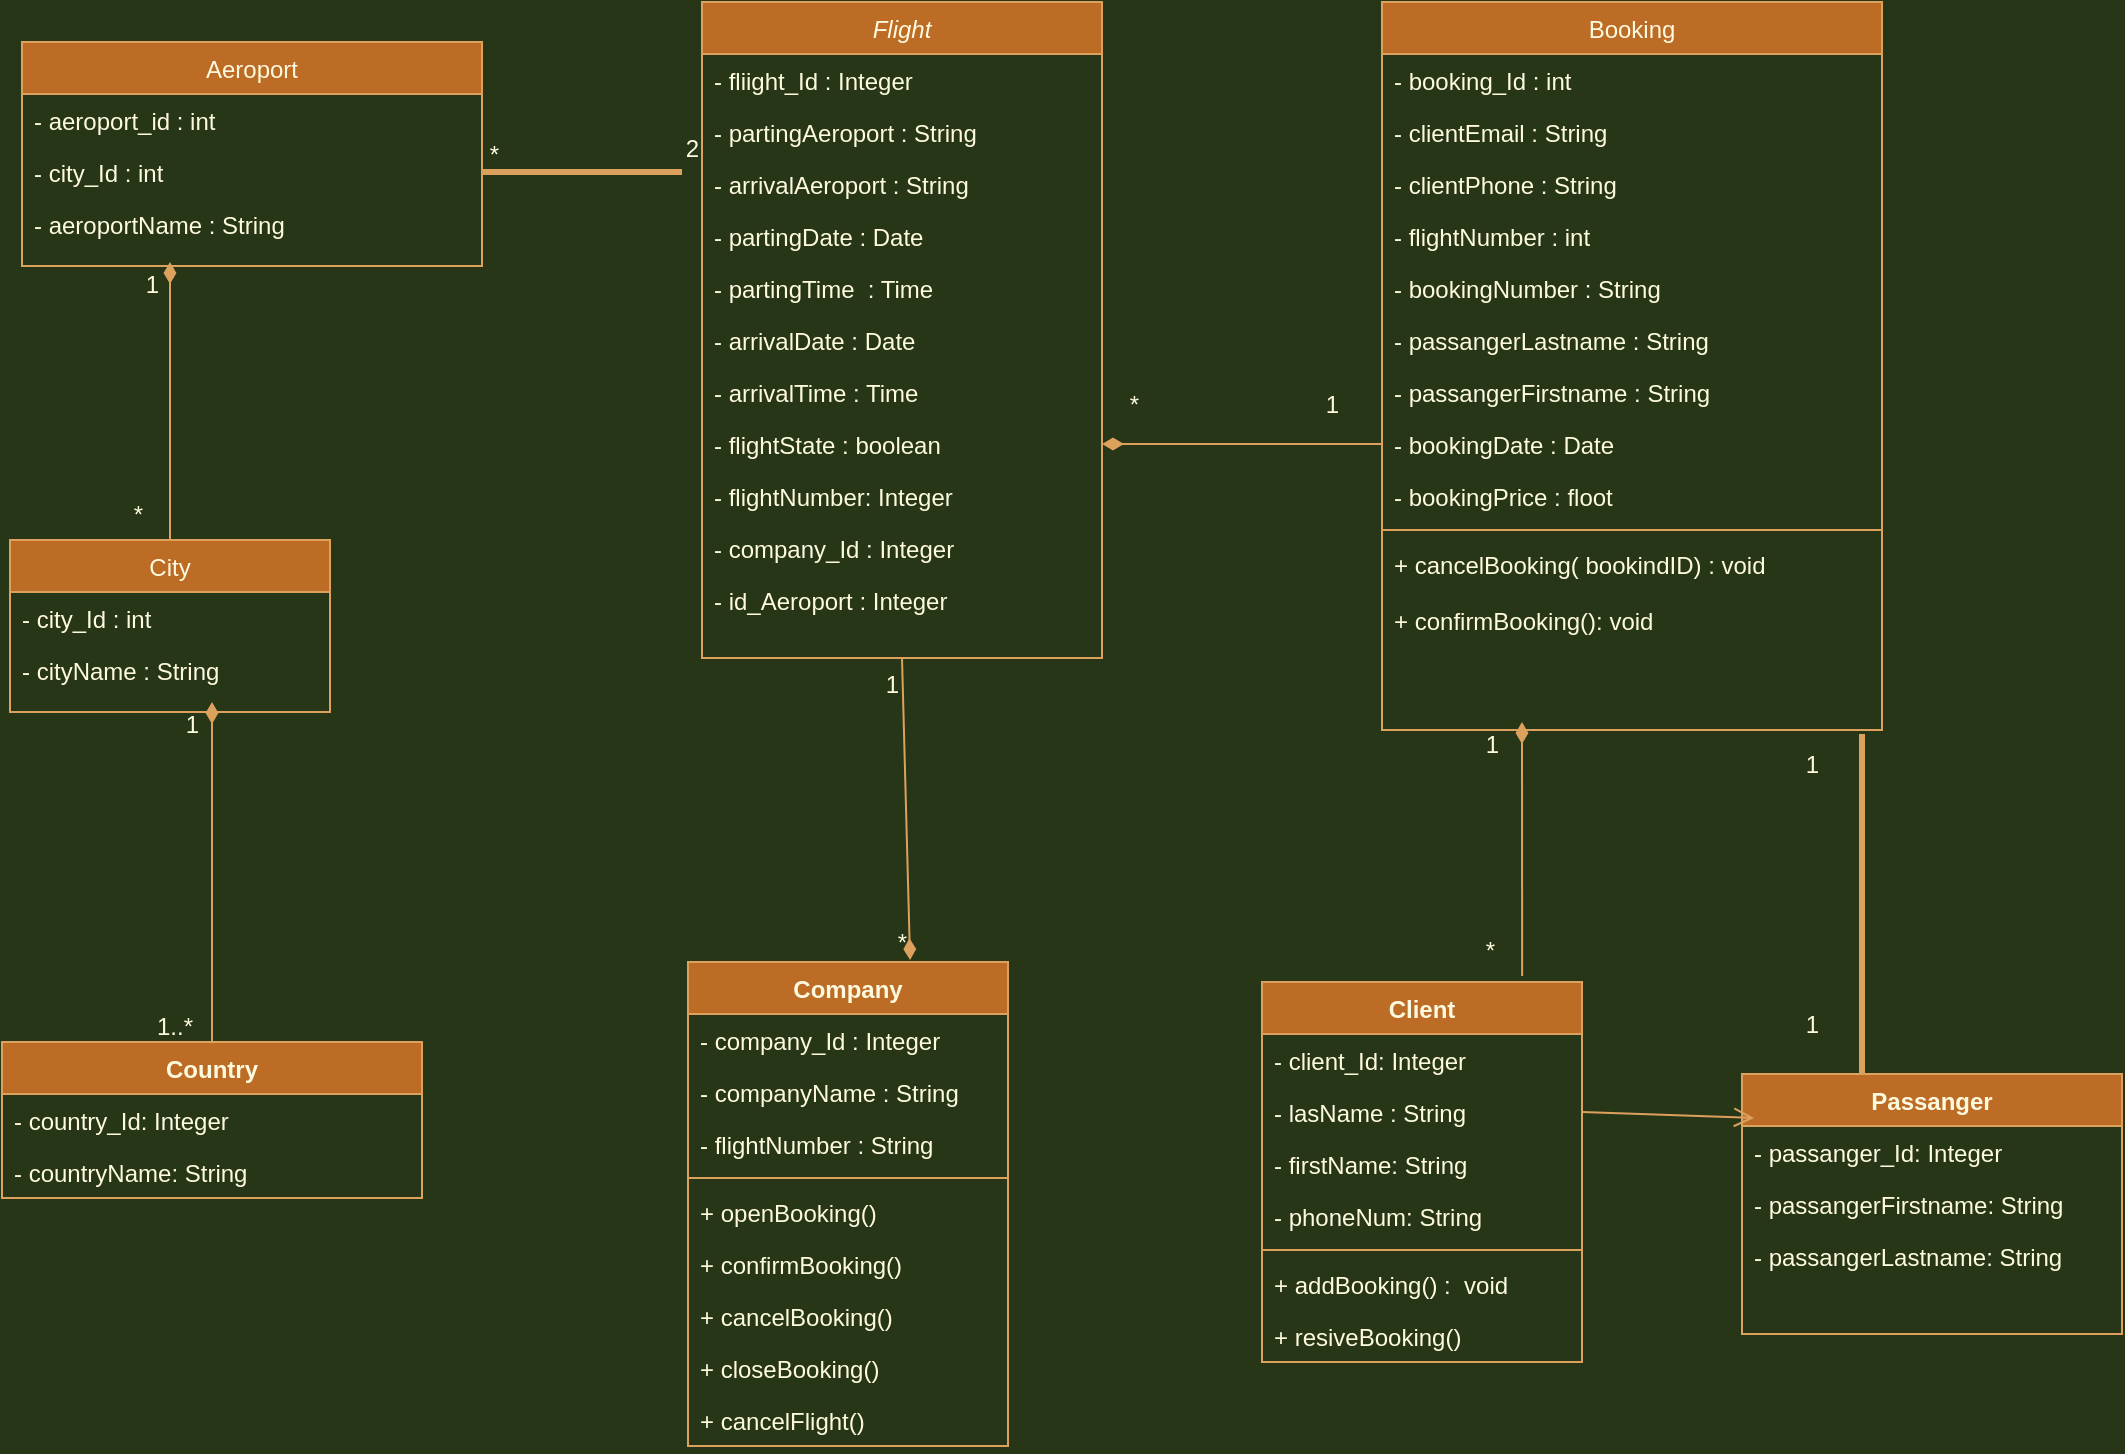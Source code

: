 <mxfile version="20.3.0" type="device"><diagram id="C5RBs43oDa-KdzZeNtuy" name="Page-1"><mxGraphModel dx="1186" dy="672" grid="1" gridSize="10" guides="1" tooltips="1" connect="1" arrows="1" fold="1" page="1" pageScale="1" pageWidth="827" pageHeight="1169" background="#283618" math="0" shadow="0"><root><mxCell id="WIyWlLk6GJQsqaUBKTNV-0"/><mxCell id="WIyWlLk6GJQsqaUBKTNV-1" parent="WIyWlLk6GJQsqaUBKTNV-0"/><mxCell id="zkfFHV4jXpPFQw0GAbJ--0" value="Flight" style="swimlane;fontStyle=2;align=center;verticalAlign=top;childLayout=stackLayout;horizontal=1;startSize=26;horizontalStack=0;resizeParent=1;resizeLast=0;collapsible=1;marginBottom=0;rounded=0;shadow=0;strokeWidth=1;fillColor=#BC6C25;strokeColor=#DDA15E;fontColor=#FEFAE0;" parent="WIyWlLk6GJQsqaUBKTNV-1" vertex="1"><mxGeometry x="370" y="50" width="200" height="328" as="geometry"><mxRectangle x="220" y="120" width="160" height="26" as="alternateBounds"/></mxGeometry></mxCell><mxCell id="zkfFHV4jXpPFQw0GAbJ--1" value="- fliight_Id : Integer" style="text;align=left;verticalAlign=top;spacingLeft=4;spacingRight=4;overflow=hidden;rotatable=0;points=[[0,0.5],[1,0.5]];portConstraint=eastwest;fontColor=#FEFAE0;" parent="zkfFHV4jXpPFQw0GAbJ--0" vertex="1"><mxGeometry y="26" width="200" height="26" as="geometry"/></mxCell><mxCell id="zkfFHV4jXpPFQw0GAbJ--2" value="- partingAeroport : String" style="text;align=left;verticalAlign=top;spacingLeft=4;spacingRight=4;overflow=hidden;rotatable=0;points=[[0,0.5],[1,0.5]];portConstraint=eastwest;rounded=0;shadow=0;html=0;fontColor=#FEFAE0;" parent="zkfFHV4jXpPFQw0GAbJ--0" vertex="1"><mxGeometry y="52" width="200" height="26" as="geometry"/></mxCell><mxCell id="zkfFHV4jXpPFQw0GAbJ--3" value="- arrivalAeroport : String" style="text;align=left;verticalAlign=top;spacingLeft=4;spacingRight=4;overflow=hidden;rotatable=0;points=[[0,0.5],[1,0.5]];portConstraint=eastwest;rounded=0;shadow=0;html=0;fontColor=#FEFAE0;" parent="zkfFHV4jXpPFQw0GAbJ--0" vertex="1"><mxGeometry y="78" width="200" height="26" as="geometry"/></mxCell><mxCell id="5eRUv74jiz7rwOZdUPDv-50" value="- partingDate : Date" style="text;align=left;verticalAlign=top;spacingLeft=4;spacingRight=4;overflow=hidden;rotatable=0;points=[[0,0.5],[1,0.5]];portConstraint=eastwest;rounded=0;shadow=0;html=0;fontColor=#FEFAE0;" parent="zkfFHV4jXpPFQw0GAbJ--0" vertex="1"><mxGeometry y="104" width="200" height="26" as="geometry"/></mxCell><mxCell id="5eRUv74jiz7rwOZdUPDv-49" value="- partingTime  : Time" style="text;align=left;verticalAlign=top;spacingLeft=4;spacingRight=4;overflow=hidden;rotatable=0;points=[[0,0.5],[1,0.5]];portConstraint=eastwest;rounded=0;shadow=0;html=0;fontColor=#FEFAE0;" parent="zkfFHV4jXpPFQw0GAbJ--0" vertex="1"><mxGeometry y="130" width="200" height="26" as="geometry"/></mxCell><mxCell id="5eRUv74jiz7rwOZdUPDv-48" value="- arrivalDate : Date" style="text;align=left;verticalAlign=top;spacingLeft=4;spacingRight=4;overflow=hidden;rotatable=0;points=[[0,0.5],[1,0.5]];portConstraint=eastwest;rounded=0;shadow=0;html=0;fontColor=#FEFAE0;" parent="zkfFHV4jXpPFQw0GAbJ--0" vertex="1"><mxGeometry y="156" width="200" height="26" as="geometry"/></mxCell><mxCell id="5eRUv74jiz7rwOZdUPDv-47" value="- arrivalTime : Time" style="text;align=left;verticalAlign=top;spacingLeft=4;spacingRight=4;overflow=hidden;rotatable=0;points=[[0,0.5],[1,0.5]];portConstraint=eastwest;rounded=0;shadow=0;html=0;fontColor=#FEFAE0;" parent="zkfFHV4jXpPFQw0GAbJ--0" vertex="1"><mxGeometry y="182" width="200" height="26" as="geometry"/></mxCell><mxCell id="5eRUv74jiz7rwOZdUPDv-46" value="- flightState : boolean" style="text;align=left;verticalAlign=top;spacingLeft=4;spacingRight=4;overflow=hidden;rotatable=0;points=[[0,0.5],[1,0.5]];portConstraint=eastwest;rounded=0;shadow=0;html=0;fontColor=#FEFAE0;" parent="zkfFHV4jXpPFQw0GAbJ--0" vertex="1"><mxGeometry y="208" width="200" height="26" as="geometry"/></mxCell><mxCell id="5eRUv74jiz7rwOZdUPDv-45" value="- flightNumber: Integer" style="text;align=left;verticalAlign=top;spacingLeft=4;spacingRight=4;overflow=hidden;rotatable=0;points=[[0,0.5],[1,0.5]];portConstraint=eastwest;rounded=0;shadow=0;html=0;fontColor=#FEFAE0;" parent="zkfFHV4jXpPFQw0GAbJ--0" vertex="1"><mxGeometry y="234" width="200" height="26" as="geometry"/></mxCell><mxCell id="5eRUv74jiz7rwOZdUPDv-53" value="- company_Id : Integer" style="text;align=left;verticalAlign=top;spacingLeft=4;spacingRight=4;overflow=hidden;rotatable=0;points=[[0,0.5],[1,0.5]];portConstraint=eastwest;rounded=0;shadow=0;html=0;fontColor=#FEFAE0;" parent="zkfFHV4jXpPFQw0GAbJ--0" vertex="1"><mxGeometry y="260" width="200" height="26" as="geometry"/></mxCell><mxCell id="5eRUv74jiz7rwOZdUPDv-52" value="- id_Aeroport : Integer" style="text;align=left;verticalAlign=top;spacingLeft=4;spacingRight=4;overflow=hidden;rotatable=0;points=[[0,0.5],[1,0.5]];portConstraint=eastwest;rounded=0;shadow=0;html=0;fontColor=#FEFAE0;" parent="zkfFHV4jXpPFQw0GAbJ--0" vertex="1"><mxGeometry y="286" width="200" height="26" as="geometry"/></mxCell><mxCell id="zkfFHV4jXpPFQw0GAbJ--6" value="City&#10;" style="swimlane;fontStyle=0;align=center;verticalAlign=top;childLayout=stackLayout;horizontal=1;startSize=26;horizontalStack=0;resizeParent=1;resizeLast=0;collapsible=1;marginBottom=0;rounded=0;shadow=0;strokeWidth=1;fillColor=#BC6C25;strokeColor=#DDA15E;fontColor=#FEFAE0;" parent="WIyWlLk6GJQsqaUBKTNV-1" vertex="1"><mxGeometry x="24" y="319" width="160" height="86" as="geometry"><mxRectangle x="130" y="380" width="160" height="26" as="alternateBounds"/></mxGeometry></mxCell><mxCell id="zkfFHV4jXpPFQw0GAbJ--7" value="- city_Id : int" style="text;align=left;verticalAlign=top;spacingLeft=4;spacingRight=4;overflow=hidden;rotatable=0;points=[[0,0.5],[1,0.5]];portConstraint=eastwest;fontColor=#FEFAE0;" parent="zkfFHV4jXpPFQw0GAbJ--6" vertex="1"><mxGeometry y="26" width="160" height="26" as="geometry"/></mxCell><mxCell id="zkfFHV4jXpPFQw0GAbJ--8" value="- cityName : String" style="text;align=left;verticalAlign=top;spacingLeft=4;spacingRight=4;overflow=hidden;rotatable=0;points=[[0,0.5],[1,0.5]];portConstraint=eastwest;rounded=0;shadow=0;html=0;fontColor=#FEFAE0;" parent="zkfFHV4jXpPFQw0GAbJ--6" vertex="1"><mxGeometry y="52" width="160" height="26" as="geometry"/></mxCell><mxCell id="zkfFHV4jXpPFQw0GAbJ--17" value="Booking" style="swimlane;fontStyle=0;align=center;verticalAlign=top;childLayout=stackLayout;horizontal=1;startSize=26;horizontalStack=0;resizeParent=1;resizeLast=0;collapsible=1;marginBottom=0;rounded=0;shadow=0;strokeWidth=1;fillColor=#BC6C25;strokeColor=#DDA15E;fontColor=#FEFAE0;" parent="WIyWlLk6GJQsqaUBKTNV-1" vertex="1"><mxGeometry x="710" y="50" width="250" height="364" as="geometry"><mxRectangle x="550" y="140" width="160" height="26" as="alternateBounds"/></mxGeometry></mxCell><mxCell id="zkfFHV4jXpPFQw0GAbJ--18" value="- booking_Id : int" style="text;align=left;verticalAlign=top;spacingLeft=4;spacingRight=4;overflow=hidden;rotatable=0;points=[[0,0.5],[1,0.5]];portConstraint=eastwest;fontColor=#FEFAE0;" parent="zkfFHV4jXpPFQw0GAbJ--17" vertex="1"><mxGeometry y="26" width="250" height="26" as="geometry"/></mxCell><mxCell id="zkfFHV4jXpPFQw0GAbJ--20" value="- clientEmail : String" style="text;align=left;verticalAlign=top;spacingLeft=4;spacingRight=4;overflow=hidden;rotatable=0;points=[[0,0.5],[1,0.5]];portConstraint=eastwest;rounded=0;shadow=0;html=0;fontColor=#FEFAE0;" parent="zkfFHV4jXpPFQw0GAbJ--17" vertex="1"><mxGeometry y="52" width="250" height="26" as="geometry"/></mxCell><mxCell id="zkfFHV4jXpPFQw0GAbJ--21" value="- clientPhone : String" style="text;align=left;verticalAlign=top;spacingLeft=4;spacingRight=4;overflow=hidden;rotatable=0;points=[[0,0.5],[1,0.5]];portConstraint=eastwest;rounded=0;shadow=0;html=0;fontColor=#FEFAE0;" parent="zkfFHV4jXpPFQw0GAbJ--17" vertex="1"><mxGeometry y="78" width="250" height="26" as="geometry"/></mxCell><mxCell id="zkfFHV4jXpPFQw0GAbJ--22" value="- flightNumber : int" style="text;align=left;verticalAlign=top;spacingLeft=4;spacingRight=4;overflow=hidden;rotatable=0;points=[[0,0.5],[1,0.5]];portConstraint=eastwest;rounded=0;shadow=0;html=0;fontColor=#FEFAE0;" parent="zkfFHV4jXpPFQw0GAbJ--17" vertex="1"><mxGeometry y="104" width="250" height="26" as="geometry"/></mxCell><mxCell id="5eRUv74jiz7rwOZdUPDv-57" value="- bookingNumber : String" style="text;align=left;verticalAlign=top;spacingLeft=4;spacingRight=4;overflow=hidden;rotatable=0;points=[[0,0.5],[1,0.5]];portConstraint=eastwest;rounded=0;shadow=0;html=0;fontColor=#FEFAE0;" parent="zkfFHV4jXpPFQw0GAbJ--17" vertex="1"><mxGeometry y="130" width="250" height="26" as="geometry"/></mxCell><mxCell id="5eRUv74jiz7rwOZdUPDv-56" value="- passangerLastname : String" style="text;align=left;verticalAlign=top;spacingLeft=4;spacingRight=4;overflow=hidden;rotatable=0;points=[[0,0.5],[1,0.5]];portConstraint=eastwest;rounded=0;shadow=0;html=0;fontColor=#FEFAE0;" parent="zkfFHV4jXpPFQw0GAbJ--17" vertex="1"><mxGeometry y="156" width="250" height="26" as="geometry"/></mxCell><mxCell id="5eRUv74jiz7rwOZdUPDv-60" value="- passangerFirstname : String" style="text;align=left;verticalAlign=top;spacingLeft=4;spacingRight=4;overflow=hidden;rotatable=0;points=[[0,0.5],[1,0.5]];portConstraint=eastwest;rounded=0;shadow=0;html=0;fontColor=#FEFAE0;" parent="zkfFHV4jXpPFQw0GAbJ--17" vertex="1"><mxGeometry y="182" width="250" height="26" as="geometry"/></mxCell><mxCell id="5eRUv74jiz7rwOZdUPDv-59" value="- bookingDate : Date" style="text;align=left;verticalAlign=top;spacingLeft=4;spacingRight=4;overflow=hidden;rotatable=0;points=[[0,0.5],[1,0.5]];portConstraint=eastwest;rounded=0;shadow=0;html=0;fontColor=#FEFAE0;" parent="zkfFHV4jXpPFQw0GAbJ--17" vertex="1"><mxGeometry y="208" width="250" height="26" as="geometry"/></mxCell><mxCell id="5eRUv74jiz7rwOZdUPDv-58" value="- bookingPrice : floot" style="text;align=left;verticalAlign=top;spacingLeft=4;spacingRight=4;overflow=hidden;rotatable=0;points=[[0,0.5],[1,0.5]];portConstraint=eastwest;rounded=0;shadow=0;html=0;fontColor=#FEFAE0;" parent="zkfFHV4jXpPFQw0GAbJ--17" vertex="1"><mxGeometry y="234" width="250" height="26" as="geometry"/></mxCell><mxCell id="zkfFHV4jXpPFQw0GAbJ--23" value="" style="line;html=1;strokeWidth=1;align=left;verticalAlign=middle;spacingTop=-1;spacingLeft=3;spacingRight=3;rotatable=0;labelPosition=right;points=[];portConstraint=eastwest;labelBackgroundColor=#283618;fillColor=#BC6C25;strokeColor=#DDA15E;fontColor=#FEFAE0;" parent="zkfFHV4jXpPFQw0GAbJ--17" vertex="1"><mxGeometry y="260" width="250" height="8" as="geometry"/></mxCell><mxCell id="5eRUv74jiz7rwOZdUPDv-55" value="+ cancelBooking( bookindID) : void" style="text;align=left;verticalAlign=top;spacingLeft=4;spacingRight=4;overflow=hidden;rotatable=0;points=[[0,0.5],[1,0.5]];portConstraint=eastwest;fontColor=#FEFAE0;" parent="zkfFHV4jXpPFQw0GAbJ--17" vertex="1"><mxGeometry y="268" width="250" height="28" as="geometry"/></mxCell><mxCell id="jRGlBdBSzFmeeP3Nf3DO-85" value="+ confirmBooking(): void" style="text;align=left;verticalAlign=top;spacingLeft=4;spacingRight=4;overflow=hidden;rotatable=0;points=[[0,0.5],[1,0.5]];portConstraint=eastwest;fontColor=#FEFAE0;" vertex="1" parent="zkfFHV4jXpPFQw0GAbJ--17"><mxGeometry y="296" width="250" height="28" as="geometry"/></mxCell><mxCell id="5eRUv74jiz7rwOZdUPDv-13" value="Aeroport" style="swimlane;fontStyle=0;align=center;verticalAlign=top;childLayout=stackLayout;horizontal=1;startSize=26;horizontalStack=0;resizeParent=1;resizeLast=0;collapsible=1;marginBottom=0;rounded=0;shadow=0;strokeWidth=1;fillColor=#BC6C25;strokeColor=#DDA15E;fontColor=#FEFAE0;" parent="WIyWlLk6GJQsqaUBKTNV-1" vertex="1"><mxGeometry x="30" y="70" width="230" height="112" as="geometry"><mxRectangle x="550" y="140" width="160" height="26" as="alternateBounds"/></mxGeometry></mxCell><mxCell id="5eRUv74jiz7rwOZdUPDv-16" value="- aeroport_id : int" style="text;align=left;verticalAlign=top;spacingLeft=4;spacingRight=4;overflow=hidden;rotatable=0;points=[[0,0.5],[1,0.5]];portConstraint=eastwest;rounded=0;shadow=0;html=0;fontColor=#FEFAE0;" parent="5eRUv74jiz7rwOZdUPDv-13" vertex="1"><mxGeometry y="26" width="230" height="26" as="geometry"/></mxCell><mxCell id="5eRUv74jiz7rwOZdUPDv-18" value="- city_Id : int" style="text;align=left;verticalAlign=top;spacingLeft=4;spacingRight=4;overflow=hidden;rotatable=0;points=[[0,0.5],[1,0.5]];portConstraint=eastwest;rounded=0;shadow=0;html=0;fontColor=#FEFAE0;" parent="5eRUv74jiz7rwOZdUPDv-13" vertex="1"><mxGeometry y="52" width="230" height="26" as="geometry"/></mxCell><mxCell id="5eRUv74jiz7rwOZdUPDv-17" value="- aeroportName : String" style="text;align=left;verticalAlign=top;spacingLeft=4;spacingRight=4;overflow=hidden;rotatable=0;points=[[0,0.5],[1,0.5]];portConstraint=eastwest;rounded=0;shadow=0;html=0;fontColor=#FEFAE0;" parent="5eRUv74jiz7rwOZdUPDv-13" vertex="1"><mxGeometry y="78" width="230" height="26" as="geometry"/></mxCell><mxCell id="5eRUv74jiz7rwOZdUPDv-22" value="Company" style="swimlane;fontStyle=1;align=center;verticalAlign=top;childLayout=stackLayout;horizontal=1;startSize=26;horizontalStack=0;resizeParent=1;resizeParentMax=0;resizeLast=0;collapsible=1;marginBottom=0;fillColor=#BC6C25;strokeColor=#DDA15E;fontColor=#FEFAE0;" parent="WIyWlLk6GJQsqaUBKTNV-1" vertex="1"><mxGeometry x="363" y="530" width="160" height="242" as="geometry"/></mxCell><mxCell id="5eRUv74jiz7rwOZdUPDv-23" value="- company_Id : Integer" style="text;strokeColor=none;fillColor=none;align=left;verticalAlign=top;spacingLeft=4;spacingRight=4;overflow=hidden;rotatable=0;points=[[0,0.5],[1,0.5]];portConstraint=eastwest;fontColor=#FEFAE0;" parent="5eRUv74jiz7rwOZdUPDv-22" vertex="1"><mxGeometry y="26" width="160" height="26" as="geometry"/></mxCell><mxCell id="5eRUv74jiz7rwOZdUPDv-77" value="- companyName : String" style="text;strokeColor=none;fillColor=none;align=left;verticalAlign=top;spacingLeft=4;spacingRight=4;overflow=hidden;rotatable=0;points=[[0,0.5],[1,0.5]];portConstraint=eastwest;fontColor=#FEFAE0;" parent="5eRUv74jiz7rwOZdUPDv-22" vertex="1"><mxGeometry y="52" width="160" height="26" as="geometry"/></mxCell><mxCell id="5eRUv74jiz7rwOZdUPDv-78" value="- flightNumber : String" style="text;strokeColor=none;fillColor=none;align=left;verticalAlign=top;spacingLeft=4;spacingRight=4;overflow=hidden;rotatable=0;points=[[0,0.5],[1,0.5]];portConstraint=eastwest;fontColor=#FEFAE0;" parent="5eRUv74jiz7rwOZdUPDv-22" vertex="1"><mxGeometry y="78" width="160" height="26" as="geometry"/></mxCell><mxCell id="5eRUv74jiz7rwOZdUPDv-24" value="" style="line;strokeWidth=1;fillColor=none;align=left;verticalAlign=middle;spacingTop=-1;spacingLeft=3;spacingRight=3;rotatable=0;labelPosition=right;points=[];portConstraint=eastwest;strokeColor=#DDA15E;labelBackgroundColor=#283618;fontColor=#FEFAE0;" parent="5eRUv74jiz7rwOZdUPDv-22" vertex="1"><mxGeometry y="104" width="160" height="8" as="geometry"/></mxCell><mxCell id="5eRUv74jiz7rwOZdUPDv-117" value="+ openBooking() " style="text;strokeColor=none;fillColor=none;align=left;verticalAlign=top;spacingLeft=4;spacingRight=4;overflow=hidden;rotatable=0;points=[[0,0.5],[1,0.5]];portConstraint=eastwest;fontColor=#FEFAE0;" parent="5eRUv74jiz7rwOZdUPDv-22" vertex="1"><mxGeometry y="112" width="160" height="26" as="geometry"/></mxCell><mxCell id="5eRUv74jiz7rwOZdUPDv-25" value="+ confirmBooking()&#10;" style="text;strokeColor=none;fillColor=none;align=left;verticalAlign=top;spacingLeft=4;spacingRight=4;overflow=hidden;rotatable=0;points=[[0,0.5],[1,0.5]];portConstraint=eastwest;fontColor=#FEFAE0;" parent="5eRUv74jiz7rwOZdUPDv-22" vertex="1"><mxGeometry y="138" width="160" height="26" as="geometry"/></mxCell><mxCell id="5eRUv74jiz7rwOZdUPDv-138" value="+ cancelBooking()" style="text;strokeColor=none;fillColor=none;align=left;verticalAlign=top;spacingLeft=4;spacingRight=4;overflow=hidden;rotatable=0;points=[[0,0.5],[1,0.5]];portConstraint=eastwest;fontColor=#FEFAE0;" parent="5eRUv74jiz7rwOZdUPDv-22" vertex="1"><mxGeometry y="164" width="160" height="26" as="geometry"/></mxCell><mxCell id="5eRUv74jiz7rwOZdUPDv-116" value="+ closeBooking()&#10;" style="text;strokeColor=none;fillColor=none;align=left;verticalAlign=top;spacingLeft=4;spacingRight=4;overflow=hidden;rotatable=0;points=[[0,0.5],[1,0.5]];portConstraint=eastwest;fontColor=#FEFAE0;" parent="5eRUv74jiz7rwOZdUPDv-22" vertex="1"><mxGeometry y="190" width="160" height="26" as="geometry"/></mxCell><mxCell id="5eRUv74jiz7rwOZdUPDv-115" value="+ cancelFlight()&#10;" style="text;strokeColor=none;fillColor=none;align=left;verticalAlign=top;spacingLeft=4;spacingRight=4;overflow=hidden;rotatable=0;points=[[0,0.5],[1,0.5]];portConstraint=eastwest;fontColor=#FEFAE0;" parent="5eRUv74jiz7rwOZdUPDv-22" vertex="1"><mxGeometry y="216" width="160" height="26" as="geometry"/></mxCell><mxCell id="5eRUv74jiz7rwOZdUPDv-162" value="" style="edgeStyle=orthogonalEdgeStyle;rounded=0;orthogonalLoop=1;jettySize=auto;html=1;strokeColor=#DDA15E;fontColor=#FEFAE0;fillColor=#BC6C25;labelBackgroundColor=#283618;" parent="WIyWlLk6GJQsqaUBKTNV-1" edge="1"><mxGeometry relative="1" as="geometry"><mxPoint x="220" y="713" as="sourcePoint"/></mxGeometry></mxCell><mxCell id="jRGlBdBSzFmeeP3Nf3DO-2" value="Country" style="swimlane;fontStyle=1;align=center;verticalAlign=top;childLayout=stackLayout;horizontal=1;startSize=26;horizontalStack=0;resizeParent=1;resizeParentMax=0;resizeLast=0;collapsible=1;marginBottom=0;strokeColor=#DDA15E;fontColor=#FEFAE0;fillColor=#BC6C25;" vertex="1" parent="WIyWlLk6GJQsqaUBKTNV-1"><mxGeometry x="20" y="570" width="210" height="78" as="geometry"/></mxCell><mxCell id="jRGlBdBSzFmeeP3Nf3DO-3" value="- country_Id: Integer" style="text;strokeColor=none;fillColor=none;align=left;verticalAlign=top;spacingLeft=4;spacingRight=4;overflow=hidden;rotatable=0;points=[[0,0.5],[1,0.5]];portConstraint=eastwest;fontColor=#FEFAE0;" vertex="1" parent="jRGlBdBSzFmeeP3Nf3DO-2"><mxGeometry y="26" width="210" height="26" as="geometry"/></mxCell><mxCell id="jRGlBdBSzFmeeP3Nf3DO-6" value="- countryName: String" style="text;strokeColor=none;fillColor=none;align=left;verticalAlign=top;spacingLeft=4;spacingRight=4;overflow=hidden;rotatable=0;points=[[0,0.5],[1,0.5]];portConstraint=eastwest;fontColor=#FEFAE0;" vertex="1" parent="jRGlBdBSzFmeeP3Nf3DO-2"><mxGeometry y="52" width="210" height="26" as="geometry"/></mxCell><mxCell id="jRGlBdBSzFmeeP3Nf3DO-8" value="Client" style="swimlane;fontStyle=1;align=center;verticalAlign=top;childLayout=stackLayout;horizontal=1;startSize=26;horizontalStack=0;resizeParent=1;resizeParentMax=0;resizeLast=0;collapsible=1;marginBottom=0;strokeColor=#DDA15E;fontColor=#FEFAE0;fillColor=#BC6C25;" vertex="1" parent="WIyWlLk6GJQsqaUBKTNV-1"><mxGeometry x="650" y="540" width="160" height="190" as="geometry"/></mxCell><mxCell id="jRGlBdBSzFmeeP3Nf3DO-9" value="- client_Id: Integer&#10;" style="text;strokeColor=none;fillColor=none;align=left;verticalAlign=top;spacingLeft=4;spacingRight=4;overflow=hidden;rotatable=0;points=[[0,0.5],[1,0.5]];portConstraint=eastwest;fontColor=#FEFAE0;" vertex="1" parent="jRGlBdBSzFmeeP3Nf3DO-8"><mxGeometry y="26" width="160" height="26" as="geometry"/></mxCell><mxCell id="jRGlBdBSzFmeeP3Nf3DO-12" value="- lasName : String" style="text;strokeColor=none;fillColor=none;align=left;verticalAlign=top;spacingLeft=4;spacingRight=4;overflow=hidden;rotatable=0;points=[[0,0.5],[1,0.5]];portConstraint=eastwest;fontColor=#FEFAE0;" vertex="1" parent="jRGlBdBSzFmeeP3Nf3DO-8"><mxGeometry y="52" width="160" height="26" as="geometry"/></mxCell><mxCell id="jRGlBdBSzFmeeP3Nf3DO-55" value="- firstName: String" style="text;strokeColor=none;fillColor=none;align=left;verticalAlign=top;spacingLeft=4;spacingRight=4;overflow=hidden;rotatable=0;points=[[0,0.5],[1,0.5]];portConstraint=eastwest;fontColor=#FEFAE0;" vertex="1" parent="jRGlBdBSzFmeeP3Nf3DO-8"><mxGeometry y="78" width="160" height="26" as="geometry"/></mxCell><mxCell id="jRGlBdBSzFmeeP3Nf3DO-57" value="- phoneNum: String" style="text;strokeColor=none;fillColor=none;align=left;verticalAlign=top;spacingLeft=4;spacingRight=4;overflow=hidden;rotatable=0;points=[[0,0.5],[1,0.5]];portConstraint=eastwest;fontColor=#FEFAE0;" vertex="1" parent="jRGlBdBSzFmeeP3Nf3DO-8"><mxGeometry y="104" width="160" height="26" as="geometry"/></mxCell><mxCell id="jRGlBdBSzFmeeP3Nf3DO-10" value="" style="line;strokeWidth=1;fillColor=none;align=left;verticalAlign=middle;spacingTop=-1;spacingLeft=3;spacingRight=3;rotatable=0;labelPosition=right;points=[];portConstraint=eastwest;strokeColor=inherit;fontColor=#FEFAE0;" vertex="1" parent="jRGlBdBSzFmeeP3Nf3DO-8"><mxGeometry y="130" width="160" height="8" as="geometry"/></mxCell><mxCell id="jRGlBdBSzFmeeP3Nf3DO-11" value="+ addBooking() :  void" style="text;strokeColor=none;fillColor=none;align=left;verticalAlign=top;spacingLeft=4;spacingRight=4;overflow=hidden;rotatable=0;points=[[0,0.5],[1,0.5]];portConstraint=eastwest;fontColor=#FEFAE0;" vertex="1" parent="jRGlBdBSzFmeeP3Nf3DO-8"><mxGeometry y="138" width="160" height="26" as="geometry"/></mxCell><mxCell id="jRGlBdBSzFmeeP3Nf3DO-58" value="+ resiveBooking()" style="text;strokeColor=none;fillColor=none;align=left;verticalAlign=top;spacingLeft=4;spacingRight=4;overflow=hidden;rotatable=0;points=[[0,0.5],[1,0.5]];portConstraint=eastwest;fontColor=#FEFAE0;" vertex="1" parent="jRGlBdBSzFmeeP3Nf3DO-8"><mxGeometry y="164" width="160" height="26" as="geometry"/></mxCell><mxCell id="jRGlBdBSzFmeeP3Nf3DO-13" value="Passanger" style="swimlane;fontStyle=1;align=center;verticalAlign=top;childLayout=stackLayout;horizontal=1;startSize=26;horizontalStack=0;resizeParent=1;resizeParentMax=0;resizeLast=0;collapsible=1;marginBottom=0;strokeColor=#DDA15E;fontColor=#FEFAE0;fillColor=#BC6C25;" vertex="1" parent="WIyWlLk6GJQsqaUBKTNV-1"><mxGeometry x="890" y="586" width="190" height="130" as="geometry"/></mxCell><mxCell id="jRGlBdBSzFmeeP3Nf3DO-14" value="- passanger_Id: Integer" style="text;strokeColor=none;fillColor=none;align=left;verticalAlign=top;spacingLeft=4;spacingRight=4;overflow=hidden;rotatable=0;points=[[0,0.5],[1,0.5]];portConstraint=eastwest;fontColor=#FEFAE0;" vertex="1" parent="jRGlBdBSzFmeeP3Nf3DO-13"><mxGeometry y="26" width="190" height="26" as="geometry"/></mxCell><mxCell id="jRGlBdBSzFmeeP3Nf3DO-19" value="- passangerFirstname: String" style="text;strokeColor=none;fillColor=none;align=left;verticalAlign=top;spacingLeft=4;spacingRight=4;overflow=hidden;rotatable=0;points=[[0,0.5],[1,0.5]];portConstraint=eastwest;fontColor=#FEFAE0;" vertex="1" parent="jRGlBdBSzFmeeP3Nf3DO-13"><mxGeometry y="52" width="190" height="26" as="geometry"/></mxCell><mxCell id="jRGlBdBSzFmeeP3Nf3DO-18" value="- passangerLastname: String" style="text;strokeColor=none;fillColor=none;align=left;verticalAlign=top;spacingLeft=4;spacingRight=4;overflow=hidden;rotatable=0;points=[[0,0.5],[1,0.5]];portConstraint=eastwest;fontColor=#FEFAE0;" vertex="1" parent="jRGlBdBSzFmeeP3Nf3DO-13"><mxGeometry y="78" width="190" height="26" as="geometry"/></mxCell><mxCell id="jRGlBdBSzFmeeP3Nf3DO-17" style="text;strokeColor=none;fillColor=none;align=left;verticalAlign=top;spacingLeft=4;spacingRight=4;overflow=hidden;rotatable=0;points=[[0,0.5],[1,0.5]];portConstraint=eastwest;fontColor=#FEFAE0;" vertex="1" parent="jRGlBdBSzFmeeP3Nf3DO-13"><mxGeometry y="104" width="190" height="26" as="geometry"/></mxCell><mxCell id="jRGlBdBSzFmeeP3Nf3DO-79" value="" style="endArrow=none;startArrow=diamondThin;endFill=0;startFill=1;html=1;verticalAlign=bottom;labelBackgroundColor=none;strokeWidth=1;startSize=8;endSize=8;rounded=0;strokeColor=#DDA15E;fontColor=#4D4D4D;fillColor=#BC6C25;entryX=0;entryY=0.5;entryDx=0;entryDy=0;exitX=1;exitY=0.5;exitDx=0;exitDy=0;" edge="1" parent="WIyWlLk6GJQsqaUBKTNV-1" source="5eRUv74jiz7rwOZdUPDv-46" target="5eRUv74jiz7rwOZdUPDv-59"><mxGeometry width="160" relative="1" as="geometry"><mxPoint x="770" y="400" as="sourcePoint"/><mxPoint x="968" y="370.992" as="targetPoint"/></mxGeometry></mxCell><mxCell id="jRGlBdBSzFmeeP3Nf3DO-88" value="" style="endArrow=none;startArrow=diamondThin;endFill=0;startFill=1;html=1;verticalAlign=bottom;labelBackgroundColor=none;strokeWidth=1;startSize=8;endSize=8;rounded=0;strokeColor=#DDA15E;fontColor=#4D4D4D;fillColor=#BC6C25;exitX=0.694;exitY=-0.004;exitDx=0;exitDy=0;entryX=0.5;entryY=1;entryDx=0;entryDy=0;exitPerimeter=0;" edge="1" parent="WIyWlLk6GJQsqaUBKTNV-1" source="5eRUv74jiz7rwOZdUPDv-22" target="zkfFHV4jXpPFQw0GAbJ--0"><mxGeometry width="160" relative="1" as="geometry"><mxPoint x="740" y="520" as="sourcePoint"/><mxPoint x="690" y="450" as="targetPoint"/></mxGeometry></mxCell><mxCell id="jRGlBdBSzFmeeP3Nf3DO-94" value="" style="endArrow=none;startArrow=none;endFill=0;startFill=0;endSize=8;html=1;verticalAlign=bottom;labelBackgroundColor=none;strokeWidth=3;rounded=0;strokeColor=#DDA15E;fontColor=#4D4D4D;fillColor=#BC6C25;exitX=1;exitY=0.5;exitDx=0;exitDy=0;" edge="1" parent="WIyWlLk6GJQsqaUBKTNV-1" source="5eRUv74jiz7rwOZdUPDv-18"><mxGeometry width="160" relative="1" as="geometry"><mxPoint x="350" y="201" as="sourcePoint"/><mxPoint x="360" y="135" as="targetPoint"/></mxGeometry></mxCell><mxCell id="jRGlBdBSzFmeeP3Nf3DO-104" value="" style="endArrow=none;startArrow=diamondThin;endFill=0;startFill=1;html=1;verticalAlign=bottom;labelBackgroundColor=none;strokeWidth=1;startSize=8;endSize=8;rounded=0;strokeColor=#DDA15E;fontColor=#4D4D4D;fillColor=#BC6C25;" edge="1" parent="WIyWlLk6GJQsqaUBKTNV-1" target="zkfFHV4jXpPFQw0GAbJ--6"><mxGeometry width="160" relative="1" as="geometry"><mxPoint x="104" y="180" as="sourcePoint"/><mxPoint x="390" y="420" as="targetPoint"/></mxGeometry></mxCell><mxCell id="jRGlBdBSzFmeeP3Nf3DO-105" value="" style="endArrow=none;startArrow=diamondThin;endFill=0;startFill=1;html=1;verticalAlign=bottom;labelBackgroundColor=none;strokeWidth=1;startSize=8;endSize=8;rounded=0;strokeColor=#DDA15E;fontColor=#4D4D4D;fillColor=#BC6C25;entryX=0.5;entryY=0;entryDx=0;entryDy=0;" edge="1" parent="WIyWlLk6GJQsqaUBKTNV-1" target="jRGlBdBSzFmeeP3Nf3DO-2"><mxGeometry width="160" relative="1" as="geometry"><mxPoint x="125" y="400" as="sourcePoint"/><mxPoint x="550" y="670" as="targetPoint"/></mxGeometry></mxCell><mxCell id="jRGlBdBSzFmeeP3Nf3DO-111" value="" style="endArrow=open;startArrow=none;endFill=0;startFill=0;endSize=8;html=1;verticalAlign=bottom;labelBackgroundColor=none;strokeWidth=1;rounded=0;strokeColor=#DDA15E;fontColor=#4D4D4D;fillColor=#BC6C25;entryX=0.032;entryY=-0.154;entryDx=0;entryDy=0;entryPerimeter=0;exitX=1;exitY=0.5;exitDx=0;exitDy=0;" edge="1" parent="WIyWlLk6GJQsqaUBKTNV-1" source="jRGlBdBSzFmeeP3Nf3DO-12" target="jRGlBdBSzFmeeP3Nf3DO-14"><mxGeometry width="160" relative="1" as="geometry"><mxPoint x="1380" y="360" as="sourcePoint"/><mxPoint x="1220" y="360" as="targetPoint"/></mxGeometry></mxCell><mxCell id="jRGlBdBSzFmeeP3Nf3DO-112" value="1" style="resizable=0;align=right;verticalAlign=bottom;labelBackgroundColor=none;fontSize=12;fillColor=#BC6C25;strokeColor=#DDA15E;fontColor=#FEFAE0;" connectable="0" vertex="1" parent="WIyWlLk6GJQsqaUBKTNV-1"><mxGeometry x="87" y="174" as="geometry"><mxPoint x="13" y="26" as="offset"/></mxGeometry></mxCell><mxCell id="jRGlBdBSzFmeeP3Nf3DO-113" value="*" style="resizable=0;align=right;verticalAlign=bottom;labelBackgroundColor=none;fontSize=12;fillColor=#BC6C25;strokeColor=#DDA15E;fontColor=#FEFAE0;" connectable="0" vertex="1" parent="WIyWlLk6GJQsqaUBKTNV-1"><mxGeometry x="87" y="300" as="geometry"><mxPoint x="5" y="15" as="offset"/></mxGeometry></mxCell><mxCell id="jRGlBdBSzFmeeP3Nf3DO-115" value="1..*" style="resizable=0;align=right;verticalAlign=bottom;labelBackgroundColor=none;fontSize=12;fillColor=#BC6C25;strokeColor=#DDA15E;fontColor=#FEFAE0;" connectable="0" vertex="1" parent="WIyWlLk6GJQsqaUBKTNV-1"><mxGeometry x="105" y="555" as="geometry"><mxPoint x="12" y="16" as="offset"/></mxGeometry></mxCell><mxCell id="jRGlBdBSzFmeeP3Nf3DO-116" value="1" style="resizable=0;align=right;verticalAlign=bottom;labelBackgroundColor=none;fontSize=12;fillColor=#BC6C25;strokeColor=#DDA15E;fontColor=#FEFAE0;" connectable="0" vertex="1" parent="WIyWlLk6GJQsqaUBKTNV-1"><mxGeometry x="115" y="405" as="geometry"><mxPoint x="5" y="15" as="offset"/></mxGeometry></mxCell><mxCell id="jRGlBdBSzFmeeP3Nf3DO-117" value="*" style="resizable=0;align=right;verticalAlign=bottom;labelBackgroundColor=none;fontSize=12;fillColor=#BC6C25;strokeColor=#DDA15E;fontColor=#FEFAE0;" connectable="0" vertex="1" parent="WIyWlLk6GJQsqaUBKTNV-1"><mxGeometry x="264" y="120" as="geometry"><mxPoint x="6" y="15" as="offset"/></mxGeometry></mxCell><mxCell id="jRGlBdBSzFmeeP3Nf3DO-118" value="2" style="resizable=0;align=right;verticalAlign=bottom;labelBackgroundColor=none;fontSize=12;fillColor=#BC6C25;strokeColor=#DDA15E;fontColor=#FEFAE0;" connectable="0" vertex="1" parent="WIyWlLk6GJQsqaUBKTNV-1"><mxGeometry x="363" y="126" as="geometry"><mxPoint x="7" y="6" as="offset"/></mxGeometry></mxCell><mxCell id="jRGlBdBSzFmeeP3Nf3DO-119" value="1" style="resizable=0;align=right;verticalAlign=bottom;labelBackgroundColor=none;fontSize=12;fillColor=#BC6C25;strokeColor=#DDA15E;fontColor=#FEFAE0;" connectable="0" vertex="1" parent="WIyWlLk6GJQsqaUBKTNV-1"><mxGeometry x="451" y="377" as="geometry"><mxPoint x="19" y="23" as="offset"/></mxGeometry></mxCell><mxCell id="jRGlBdBSzFmeeP3Nf3DO-120" value="*" style="resizable=0;align=right;verticalAlign=bottom;labelBackgroundColor=none;fontSize=12;fillColor=#BC6C25;strokeColor=#DDA15E;fontColor=#FEFAE0;" connectable="0" vertex="1" parent="WIyWlLk6GJQsqaUBKTNV-1"><mxGeometry x="470" y="520" as="geometry"><mxPoint x="4" y="9" as="offset"/></mxGeometry></mxCell><mxCell id="jRGlBdBSzFmeeP3Nf3DO-121" value="*" style="resizable=0;align=right;verticalAlign=bottom;labelBackgroundColor=none;fontSize=12;fillColor=#BC6C25;strokeColor=#DDA15E;fontColor=#FEFAE0;" connectable="0" vertex="1" parent="WIyWlLk6GJQsqaUBKTNV-1"><mxGeometry x="586" y="251" as="geometry"><mxPoint x="4" y="9" as="offset"/></mxGeometry></mxCell><mxCell id="jRGlBdBSzFmeeP3Nf3DO-122" value="1" style="resizable=0;align=right;verticalAlign=bottom;labelBackgroundColor=none;fontSize=12;fillColor=#BC6C25;strokeColor=#DDA15E;fontColor=#FEFAE0;" connectable="0" vertex="1" parent="WIyWlLk6GJQsqaUBKTNV-1"><mxGeometry x="619" y="240" as="geometry"><mxPoint x="71" y="20" as="offset"/></mxGeometry></mxCell><mxCell id="jRGlBdBSzFmeeP3Nf3DO-125" value="" style="endArrow=none;startArrow=diamondThin;endFill=0;startFill=1;html=1;verticalAlign=bottom;labelBackgroundColor=none;strokeWidth=1;startSize=8;endSize=8;rounded=0;strokeColor=#DDA15E;fontColor=#4D4D4D;fillColor=#BC6C25;entryX=0.813;entryY=-0.016;entryDx=0;entryDy=0;entryPerimeter=0;" edge="1" parent="WIyWlLk6GJQsqaUBKTNV-1" target="jRGlBdBSzFmeeP3Nf3DO-8"><mxGeometry width="160" relative="1" as="geometry"><mxPoint x="780" y="410" as="sourcePoint"/><mxPoint x="1130" y="460" as="targetPoint"/></mxGeometry></mxCell><mxCell id="jRGlBdBSzFmeeP3Nf3DO-126" value="1" style="resizable=0;align=right;verticalAlign=bottom;labelBackgroundColor=none;fontSize=12;fillColor=#BC6C25;strokeColor=#DDA15E;fontColor=#FEFAE0;" connectable="0" vertex="1" parent="WIyWlLk6GJQsqaUBKTNV-1"><mxGeometry x="766" y="423" as="geometry"><mxPoint x="4" y="7" as="offset"/></mxGeometry></mxCell><mxCell id="jRGlBdBSzFmeeP3Nf3DO-127" value="*" style="resizable=0;align=right;verticalAlign=bottom;labelBackgroundColor=none;fontSize=12;fillColor=#BC6C25;strokeColor=#DDA15E;fontColor=#FEFAE0;" connectable="0" vertex="1" parent="WIyWlLk6GJQsqaUBKTNV-1"><mxGeometry x="760" y="530" as="geometry"><mxPoint x="8" y="3" as="offset"/></mxGeometry></mxCell><mxCell id="jRGlBdBSzFmeeP3Nf3DO-128" value="" style="endArrow=none;startArrow=none;endFill=0;startFill=0;endSize=8;html=1;verticalAlign=bottom;labelBackgroundColor=none;strokeWidth=3;rounded=0;strokeColor=#DDA15E;fontColor=#4D4D4D;fillColor=#BC6C25;" edge="1" parent="WIyWlLk6GJQsqaUBKTNV-1"><mxGeometry width="160" relative="1" as="geometry"><mxPoint x="950" y="586" as="sourcePoint"/><mxPoint x="950" y="416" as="targetPoint"/></mxGeometry></mxCell><mxCell id="jRGlBdBSzFmeeP3Nf3DO-129" value="1" style="resizable=0;align=right;verticalAlign=bottom;labelBackgroundColor=none;fontSize=12;fillColor=#BC6C25;strokeColor=#DDA15E;fontColor=#FEFAE0;" connectable="0" vertex="1" parent="WIyWlLk6GJQsqaUBKTNV-1"><mxGeometry x="932" y="430" as="geometry"><mxPoint x="-2" y="10" as="offset"/></mxGeometry></mxCell><mxCell id="jRGlBdBSzFmeeP3Nf3DO-130" value="1" style="resizable=0;align=right;verticalAlign=bottom;labelBackgroundColor=none;fontSize=12;fillColor=#BC6C25;strokeColor=#DDA15E;fontColor=#FEFAE0;" connectable="0" vertex="1" parent="WIyWlLk6GJQsqaUBKTNV-1"><mxGeometry x="932" y="560" as="geometry"><mxPoint x="-2" y="10" as="offset"/></mxGeometry></mxCell></root></mxGraphModel></diagram></mxfile>